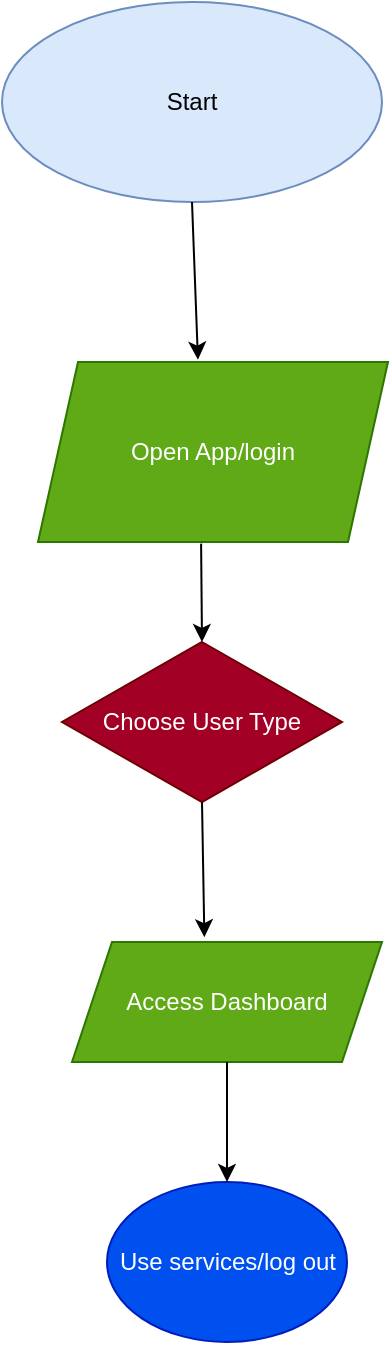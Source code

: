 <mxfile version="28.0.7">
  <diagram name="Page-1" id="zs-eYcy8loFO1eL2AFAh">
    <mxGraphModel dx="1042" dy="561" grid="1" gridSize="10" guides="1" tooltips="1" connect="1" arrows="1" fold="1" page="1" pageScale="1" pageWidth="850" pageHeight="1100" math="0" shadow="0">
      <root>
        <mxCell id="0" />
        <mxCell id="1" parent="0" />
        <mxCell id="imkZQ6i9yhoziGVJHcBz-1" value="Start" style="ellipse;whiteSpace=wrap;html=1;fillColor=#dae8fc;strokeColor=#6c8ebf;" vertex="1" parent="1">
          <mxGeometry x="320" y="40" width="190" height="100" as="geometry" />
        </mxCell>
        <mxCell id="imkZQ6i9yhoziGVJHcBz-3" value="Open App/login" style="shape=parallelogram;perimeter=parallelogramPerimeter;whiteSpace=wrap;html=1;fixedSize=1;fillColor=#60a917;strokeColor=#2D7600;fontColor=#ffffff;" vertex="1" parent="1">
          <mxGeometry x="338" y="220" width="175" height="90" as="geometry" />
        </mxCell>
        <mxCell id="imkZQ6i9yhoziGVJHcBz-4" value="Choose User Type" style="rhombus;whiteSpace=wrap;html=1;fillColor=#a20025;fontColor=#ffffff;strokeColor=#6F0000;" vertex="1" parent="1">
          <mxGeometry x="350" y="360" width="140" height="80" as="geometry" />
        </mxCell>
        <mxCell id="imkZQ6i9yhoziGVJHcBz-5" value="Access Dashboard" style="shape=parallelogram;perimeter=parallelogramPerimeter;whiteSpace=wrap;html=1;fixedSize=1;fillColor=#60a917;strokeColor=#2D7600;fontColor=#ffffff;" vertex="1" parent="1">
          <mxGeometry x="355" y="510" width="155" height="60" as="geometry" />
        </mxCell>
        <mxCell id="imkZQ6i9yhoziGVJHcBz-6" value="Use services/log out" style="ellipse;whiteSpace=wrap;html=1;fillColor=#0050ef;fontColor=#ffffff;strokeColor=#001DBC;" vertex="1" parent="1">
          <mxGeometry x="372.5" y="630" width="120" height="80" as="geometry" />
        </mxCell>
        <mxCell id="imkZQ6i9yhoziGVJHcBz-7" value="" style="endArrow=classic;html=1;rounded=0;exitX=0.5;exitY=1;exitDx=0;exitDy=0;entryX=0.457;entryY=-0.013;entryDx=0;entryDy=0;entryPerimeter=0;" edge="1" parent="1" source="imkZQ6i9yhoziGVJHcBz-1" target="imkZQ6i9yhoziGVJHcBz-3">
          <mxGeometry width="50" height="50" relative="1" as="geometry">
            <mxPoint x="420" y="510" as="sourcePoint" />
            <mxPoint x="470" y="460" as="targetPoint" />
          </mxGeometry>
        </mxCell>
        <mxCell id="imkZQ6i9yhoziGVJHcBz-10" value="" style="endArrow=classic;html=1;rounded=0;exitX=0.5;exitY=1;exitDx=0;exitDy=0;entryX=0.427;entryY=-0.04;entryDx=0;entryDy=0;entryPerimeter=0;" edge="1" parent="1" source="imkZQ6i9yhoziGVJHcBz-4" target="imkZQ6i9yhoziGVJHcBz-5">
          <mxGeometry width="50" height="50" relative="1" as="geometry">
            <mxPoint x="420" y="320" as="sourcePoint" />
            <mxPoint x="470" y="270" as="targetPoint" />
          </mxGeometry>
        </mxCell>
        <mxCell id="imkZQ6i9yhoziGVJHcBz-11" value="" style="endArrow=classic;html=1;rounded=0;exitX=0.5;exitY=1;exitDx=0;exitDy=0;entryX=0.5;entryY=0;entryDx=0;entryDy=0;" edge="1" parent="1" source="imkZQ6i9yhoziGVJHcBz-5" target="imkZQ6i9yhoziGVJHcBz-6">
          <mxGeometry width="50" height="50" relative="1" as="geometry">
            <mxPoint x="420" y="320" as="sourcePoint" />
            <mxPoint x="470" y="270" as="targetPoint" />
          </mxGeometry>
        </mxCell>
        <mxCell id="imkZQ6i9yhoziGVJHcBz-12" value="" style="endArrow=classic;html=1;rounded=0;exitX=0.466;exitY=1.009;exitDx=0;exitDy=0;exitPerimeter=0;entryX=0.5;entryY=0;entryDx=0;entryDy=0;" edge="1" parent="1" source="imkZQ6i9yhoziGVJHcBz-3" target="imkZQ6i9yhoziGVJHcBz-4">
          <mxGeometry width="50" height="50" relative="1" as="geometry">
            <mxPoint x="420" y="370" as="sourcePoint" />
            <mxPoint x="470" y="320" as="targetPoint" />
          </mxGeometry>
        </mxCell>
      </root>
    </mxGraphModel>
  </diagram>
</mxfile>
